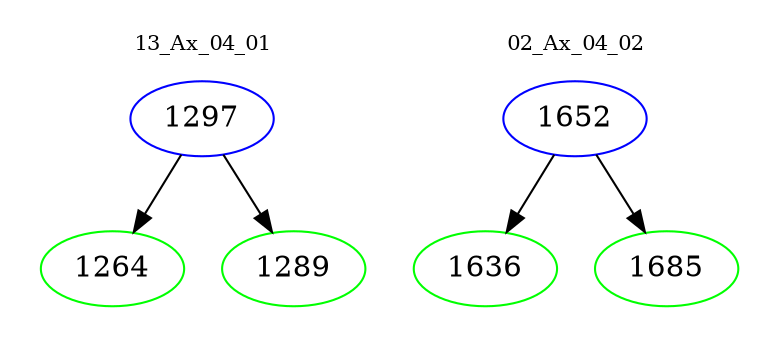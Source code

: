 digraph{
subgraph cluster_0 {
color = white
label = "13_Ax_04_01";
fontsize=10;
T0_1297 [label="1297", color="blue"]
T0_1297 -> T0_1264 [color="black"]
T0_1264 [label="1264", color="green"]
T0_1297 -> T0_1289 [color="black"]
T0_1289 [label="1289", color="green"]
}
subgraph cluster_1 {
color = white
label = "02_Ax_04_02";
fontsize=10;
T1_1652 [label="1652", color="blue"]
T1_1652 -> T1_1636 [color="black"]
T1_1636 [label="1636", color="green"]
T1_1652 -> T1_1685 [color="black"]
T1_1685 [label="1685", color="green"]
}
}
